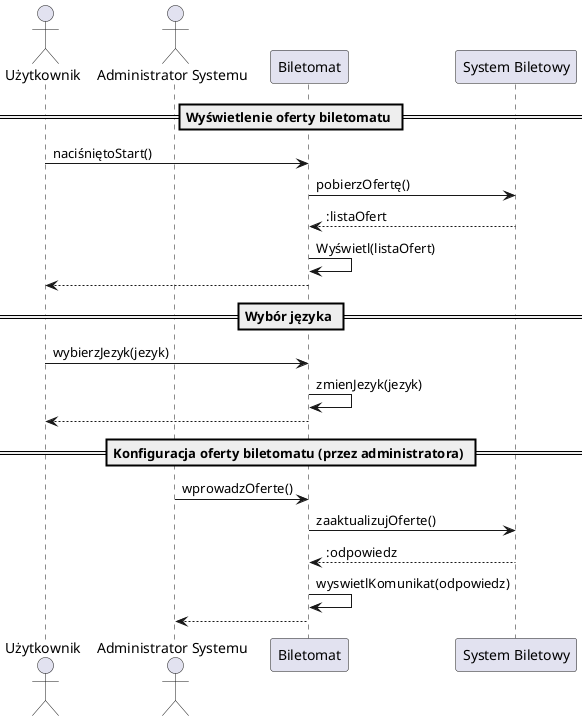@startuml
actor User as "Użytkownik"
actor Admin as "Administrator Systemu"
participant TicketMachine as "Biletomat"
participant TicketSystem as "System Biletowy"

== Wyświetlenie oferty biletomatu ==

User -> TicketMachine : naciśniętoStart()
TicketMachine -> TicketSystem : pobierzOfertę()
TicketSystem --> TicketMachine : :listaOfert
TicketMachine -> TicketMachine : Wyświetl(listaOfert)
TicketMachine --> User

== Wybór języka ==

User -> TicketMachine : wybierzJezyk(jezyk)
TicketMachine -> TicketMachine : zmienJezyk(jezyk)
TicketMachine --> User

== Konfiguracja oferty biletomatu (przez administratora) ==

Admin -> TicketMachine : wprowadzOferte()
TicketMachine -> TicketSystem : zaaktualizujOferte()
TicketSystem --> TicketMachine : :odpowiedz
TicketMachine -> TicketMachine : wyswietlKomunikat(odpowiedz)
TicketMachine --> Admin
@enduml
